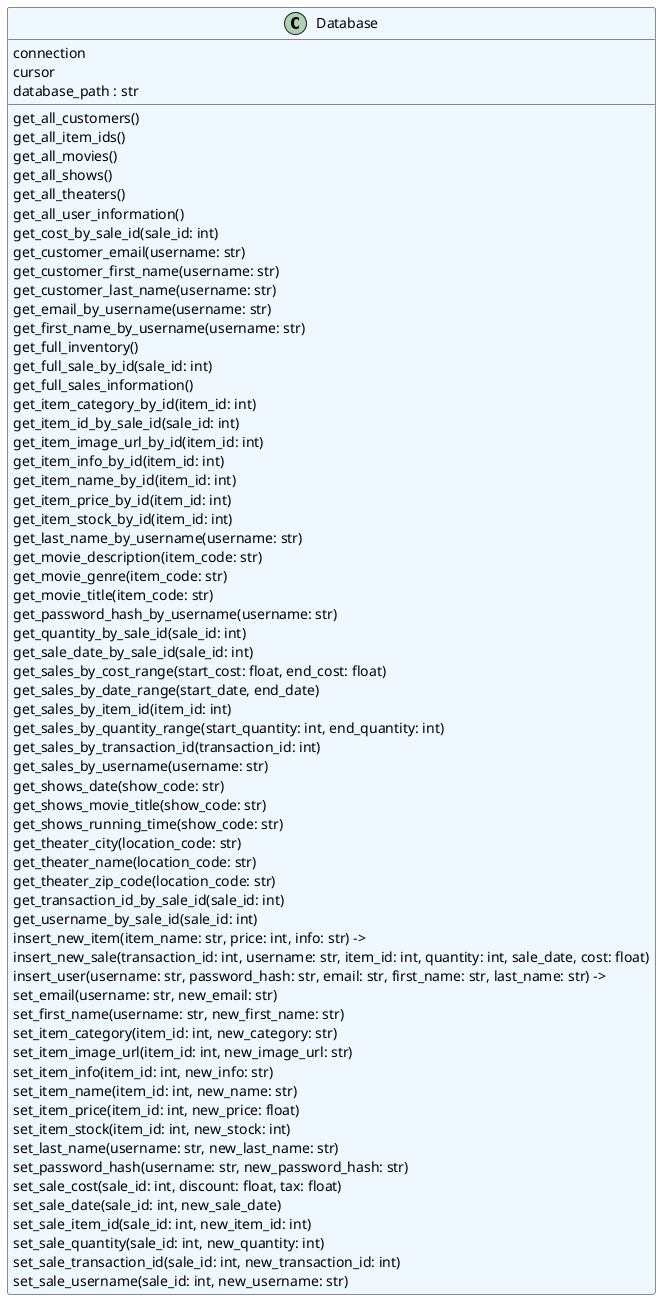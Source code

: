 @startuml classes
set namespaceSeparator none
class "Database" as database.db.Database #aliceblue {
  connection
  cursor
  database_path : str
  get_all_customers()
  get_all_item_ids()
  get_all_movies()
  get_all_shows()
  get_all_theaters()
  get_all_user_information()
  get_cost_by_sale_id(sale_id: int)
  get_customer_email(username: str)
  get_customer_first_name(username: str)
  get_customer_last_name(username: str)
  get_email_by_username(username: str)
  get_first_name_by_username(username: str)
  get_full_inventory()
  get_full_sale_by_id(sale_id: int)
  get_full_sales_information()
  get_item_category_by_id(item_id: int)
  get_item_id_by_sale_id(sale_id: int)
  get_item_image_url_by_id(item_id: int)
  get_item_info_by_id(item_id: int)
  get_item_name_by_id(item_id: int)
  get_item_price_by_id(item_id: int)
  get_item_stock_by_id(item_id: int)
  get_last_name_by_username(username: str)
  get_movie_description(item_code: str)
  get_movie_genre(item_code: str)
  get_movie_title(item_code: str)
  get_password_hash_by_username(username: str)
  get_quantity_by_sale_id(sale_id: int)
  get_sale_date_by_sale_id(sale_id: int)
  get_sales_by_cost_range(start_cost: float, end_cost: float)
  get_sales_by_date_range(start_date, end_date)
  get_sales_by_item_id(item_id: int)
  get_sales_by_quantity_range(start_quantity: int, end_quantity: int)
  get_sales_by_transaction_id(transaction_id: int)
  get_sales_by_username(username: str)
  get_shows_date(show_code: str)
  get_shows_movie_title(show_code: str)
  get_shows_running_time(show_code: str)
  get_theater_city(location_code: str)
  get_theater_name(location_code: str)
  get_theater_zip_code(location_code: str)
  get_transaction_id_by_sale_id(sale_id: int)
  get_username_by_sale_id(sale_id: int)
  insert_new_item(item_name: str, price: int, info: str) -> 
  insert_new_sale(transaction_id: int, username: str, item_id: int, quantity: int, sale_date, cost: float)
  insert_user(username: str, password_hash: str, email: str, first_name: str, last_name: str) -> 
  set_email(username: str, new_email: str)
  set_first_name(username: str, new_first_name: str)
  set_item_category(item_id: int, new_category: str)
  set_item_image_url(item_id: int, new_image_url: str)
  set_item_info(item_id: int, new_info: str)
  set_item_name(item_id: int, new_name: str)
  set_item_price(item_id: int, new_price: float)
  set_item_stock(item_id: int, new_stock: int)
  set_last_name(username: str, new_last_name: str)
  set_password_hash(username: str, new_password_hash: str)
  set_sale_cost(sale_id: int, discount: float, tax: float)
  set_sale_date(sale_id: int, new_sale_date)
  set_sale_item_id(sale_id: int, new_item_id: int)
  set_sale_quantity(sale_id: int, new_quantity: int)
  set_sale_transaction_id(sale_id: int, new_transaction_id: int)
  set_sale_username(sale_id: int, new_username: str)
}
@enduml
